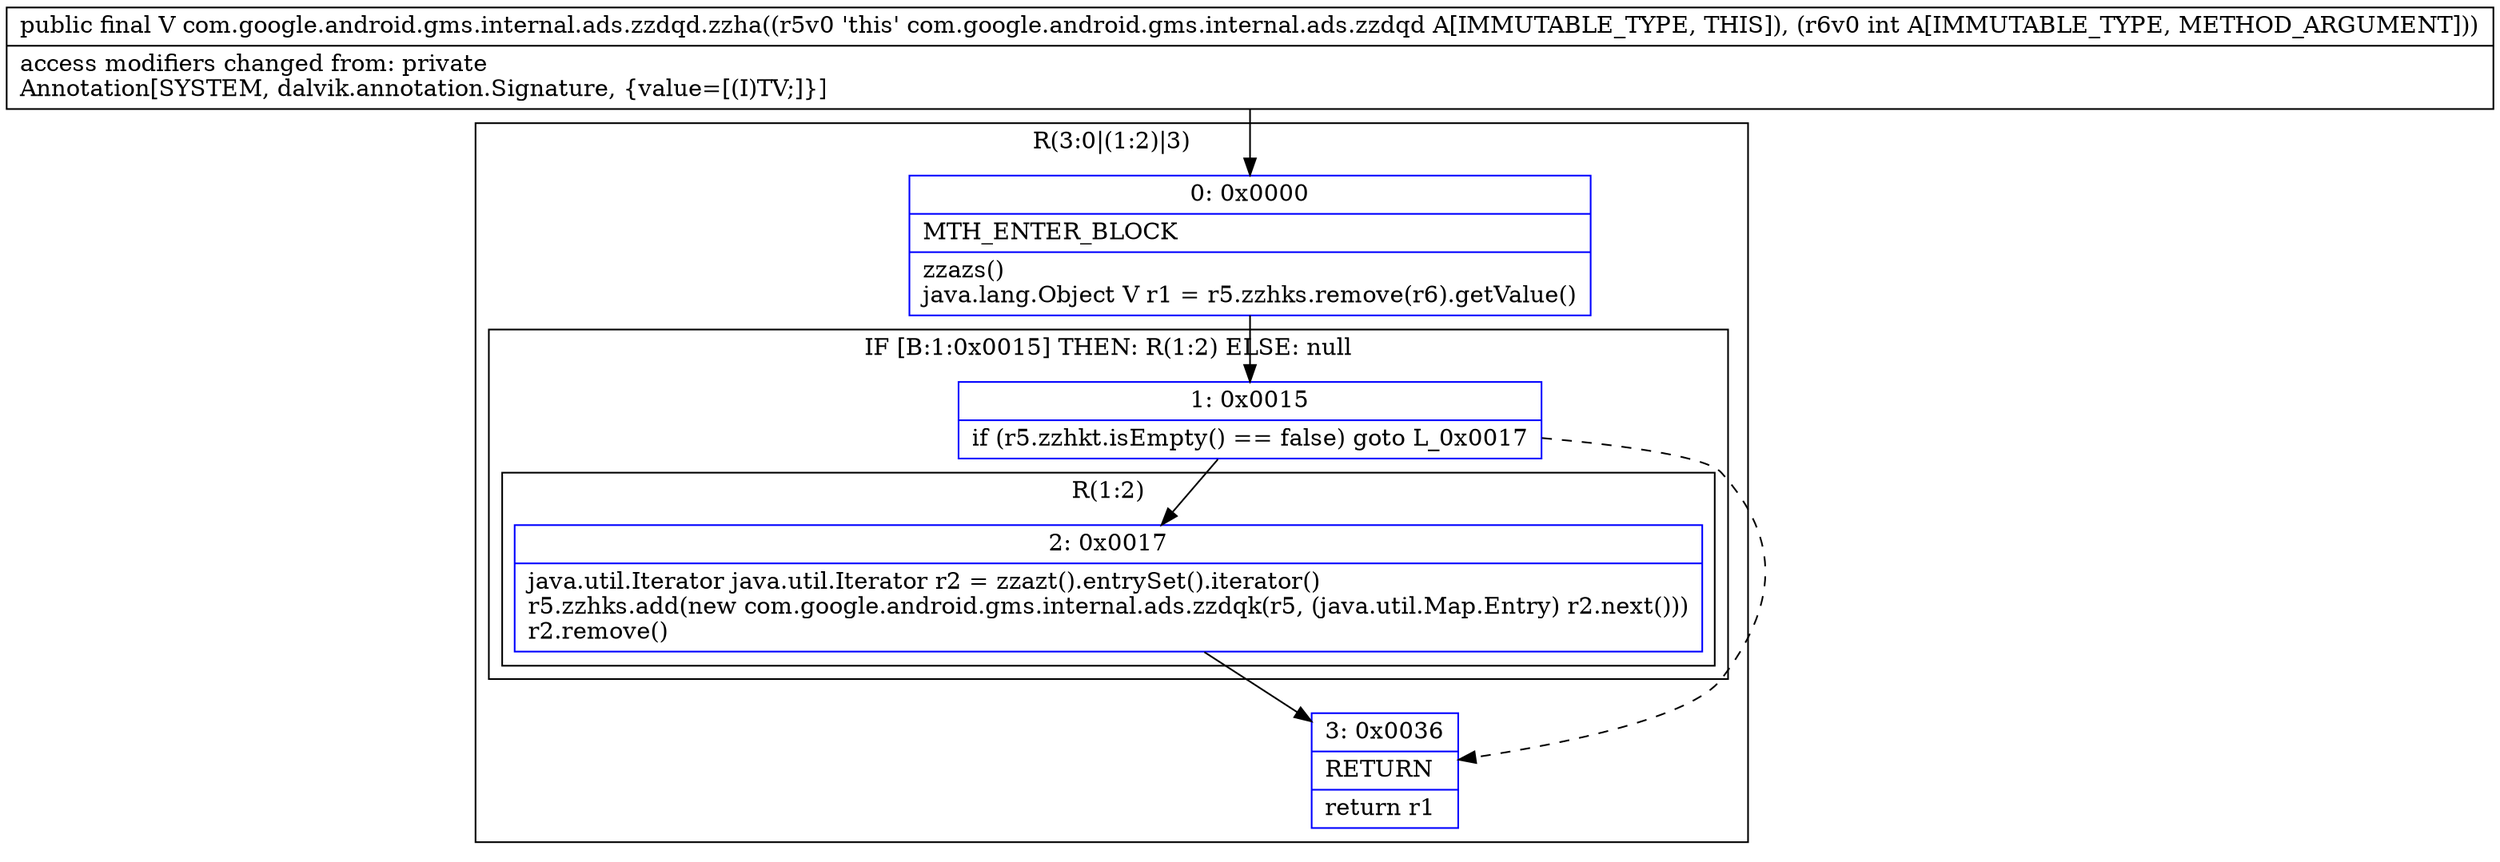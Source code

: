 digraph "CFG forcom.google.android.gms.internal.ads.zzdqd.zzha(I)Ljava\/lang\/Object;" {
subgraph cluster_Region_1664627296 {
label = "R(3:0|(1:2)|3)";
node [shape=record,color=blue];
Node_0 [shape=record,label="{0\:\ 0x0000|MTH_ENTER_BLOCK\l|zzazs()\ljava.lang.Object V r1 = r5.zzhks.remove(r6).getValue()\l}"];
subgraph cluster_IfRegion_86674491 {
label = "IF [B:1:0x0015] THEN: R(1:2) ELSE: null";
node [shape=record,color=blue];
Node_1 [shape=record,label="{1\:\ 0x0015|if (r5.zzhkt.isEmpty() == false) goto L_0x0017\l}"];
subgraph cluster_Region_307536608 {
label = "R(1:2)";
node [shape=record,color=blue];
Node_2 [shape=record,label="{2\:\ 0x0017|java.util.Iterator java.util.Iterator r2 = zzazt().entrySet().iterator()\lr5.zzhks.add(new com.google.android.gms.internal.ads.zzdqk(r5, (java.util.Map.Entry) r2.next()))\lr2.remove()\l}"];
}
}
Node_3 [shape=record,label="{3\:\ 0x0036|RETURN\l|return r1\l}"];
}
MethodNode[shape=record,label="{public final V com.google.android.gms.internal.ads.zzdqd.zzha((r5v0 'this' com.google.android.gms.internal.ads.zzdqd A[IMMUTABLE_TYPE, THIS]), (r6v0 int A[IMMUTABLE_TYPE, METHOD_ARGUMENT]))  | access modifiers changed from: private\lAnnotation[SYSTEM, dalvik.annotation.Signature, \{value=[(I)TV;]\}]\l}"];
MethodNode -> Node_0;
Node_0 -> Node_1;
Node_1 -> Node_2;
Node_1 -> Node_3[style=dashed];
Node_2 -> Node_3;
}

